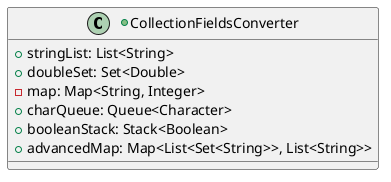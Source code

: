 @startuml
+class CollectionFieldsConverter{
+ stringList: List<String>
+ doubleSet: Set<Double>
- map: Map<String, Integer>
+ charQueue: Queue<Character>
+ booleanStack: Stack<Boolean>
+ advancedMap: Map<List<Set<String>>, List<String>>
}
@enduml